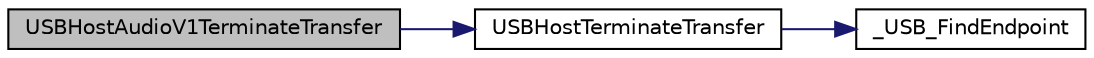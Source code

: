 digraph "USBHostAudioV1TerminateTransfer"
{
  edge [fontname="Helvetica",fontsize="10",labelfontname="Helvetica",labelfontsize="10"];
  node [fontname="Helvetica",fontsize="10",shape=record];
  rankdir="LR";
  Node1 [label="USBHostAudioV1TerminateTransfer",height=0.2,width=0.4,color="black", fillcolor="grey75", style="filled", fontcolor="black"];
  Node1 -> Node2 [color="midnightblue",fontsize="10",style="solid",fontname="Helvetica"];
  Node2 [label="USBHostTerminateTransfer",height=0.2,width=0.4,color="black", fillcolor="white", style="filled",URL="$usb__host_8h.html#af3a4f0e446e8dc304bdeede991b36636"];
  Node2 -> Node3 [color="midnightblue",fontsize="10",style="solid",fontname="Helvetica"];
  Node3 [label="_USB_FindEndpoint",height=0.2,width=0.4,color="black", fillcolor="white", style="filled",URL="$usb__host_8c.html#ae449b4da12d04e5c006874382c84caab"];
}
